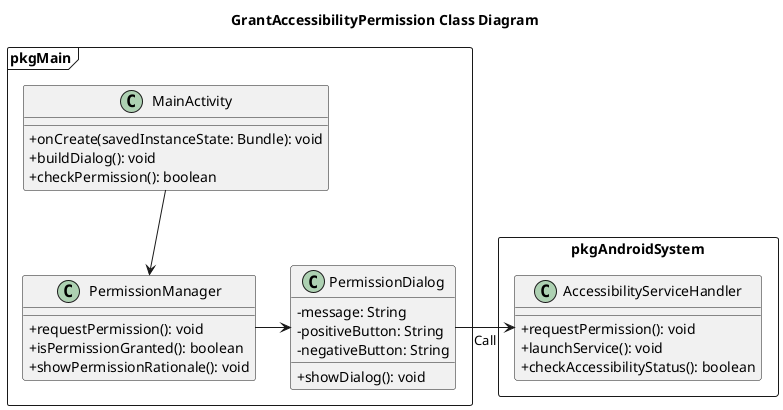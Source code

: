 @startuml GrantAccessibilityPermissionClassDiagram
Title GrantAccessibilityPermission Class Diagram
skinparam classAttributeIconSize 0

' Lớp chính xử lý sign-in
package pkgMain <<Frame>> {
    class MainActivity {
        + onCreate(savedInstanceState: Bundle): void
        + buildDialog(): void
        + checkPermission(): boolean
    }
    class PermissionManager {
        + requestPermission(): void
        + isPermissionGranted(): boolean
        + showPermissionRationale(): void
    }

    class PermissionDialog {
        - message: String
        - positiveButton: String
        - negativeButton: String
        + showDialog(): void
    }

    MainActivity -down-> PermissionManager 
    PermissionManager -> PermissionDialog 
    
}


' Package for accessibility handling
package pkgAndroidSystem <<Rectangle>> {
    class AccessibilityServiceHandler {
        + requestPermission(): void
        + launchService(): void
        + checkAccessibilityStatus(): boolean
    }
    
    PermissionDialog -right-> AccessibilityServiceHandler : Call
    
}



@enduml
